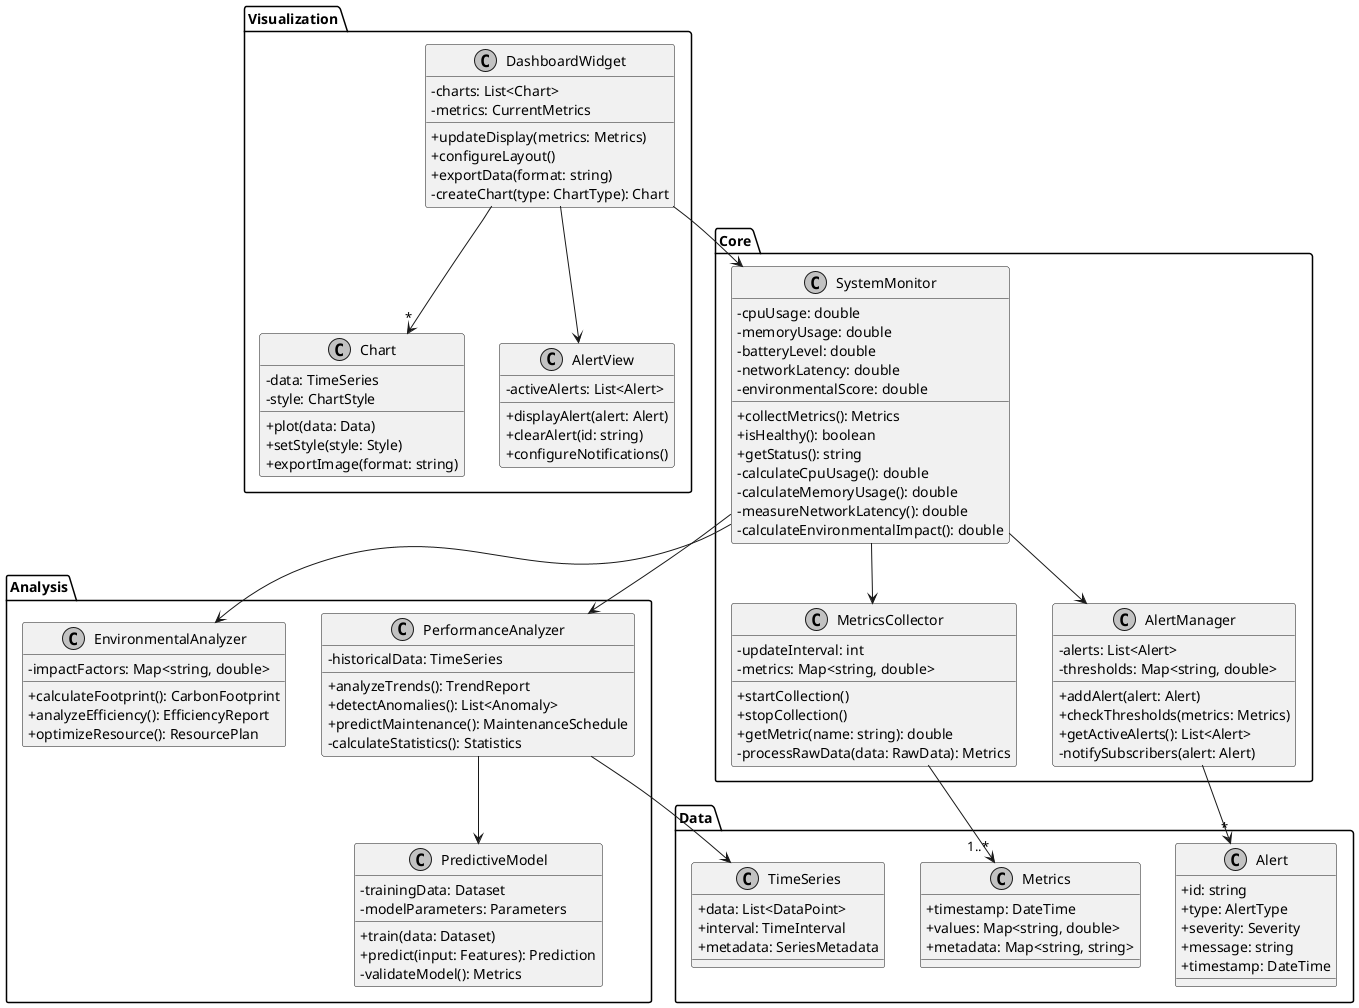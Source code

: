 @startuml EcoVehicle Monitoring System

' Style configurations
skinparam monochrome true
skinparam shadowing false
skinparam defaultFontName Arial
skinparam classAttributeIconSize 0

package "Core" {
    class SystemMonitor {
        - cpuUsage: double
        - memoryUsage: double
        - batteryLevel: double
        - networkLatency: double
        - environmentalScore: double
        + collectMetrics(): Metrics
        + isHealthy(): boolean
        + getStatus(): string
        - calculateCpuUsage(): double
        - calculateMemoryUsage(): double
        - measureNetworkLatency(): double
        - calculateEnvironmentalImpact(): double
    }

    class MetricsCollector {
        - updateInterval: int
        - metrics: Map<string, double>
        + startCollection()
        + stopCollection()
        + getMetric(name: string): double
        - processRawData(data: RawData): Metrics
    }

    class AlertManager {
        - alerts: List<Alert>
        - thresholds: Map<string, double>
        + addAlert(alert: Alert)
        + checkThresholds(metrics: Metrics)
        + getActiveAlerts(): List<Alert>
        - notifySubscribers(alert: Alert)
    }
}

package "Analysis" {
    class PerformanceAnalyzer {
        - historicalData: TimeSeries
        + analyzeTrends(): TrendReport
        + detectAnomalies(): List<Anomaly>
        + predictMaintenance(): MaintenanceSchedule
        - calculateStatistics(): Statistics
    }

    class EnvironmentalAnalyzer {
        - impactFactors: Map<string, double>
        + calculateFootprint(): CarbonFootprint
        + analyzeEfficiency(): EfficiencyReport
        + optimizeResource(): ResourcePlan
    }

    class PredictiveModel {
        - trainingData: Dataset
        - modelParameters: Parameters
        + train(data: Dataset)
        + predict(input: Features): Prediction
        - validateModel(): Metrics
    }
}

package "Visualization" {
    class DashboardWidget {
        - charts: List<Chart>
        - metrics: CurrentMetrics
        + updateDisplay(metrics: Metrics)
        + configureLayout()
        + exportData(format: string)
        - createChart(type: ChartType): Chart
    }

    class Chart {
        - data: TimeSeries
        - style: ChartStyle
        + plot(data: Data)
        + setStyle(style: Style)
        + exportImage(format: string)
    }

    class AlertView {
        - activeAlerts: List<Alert>
        + displayAlert(alert: Alert)
        + clearAlert(id: string)
        + configureNotifications()
    }
}

package "Data" {
    class Metrics {
        + timestamp: DateTime
        + values: Map<string, double>
        + metadata: Map<string, string>
    }

    class Alert {
        + id: string
        + type: AlertType
        + severity: Severity
        + message: string
        + timestamp: DateTime
    }

    class TimeSeries {
        + data: List<DataPoint>
        + interval: TimeInterval
        + metadata: SeriesMetadata
    }
}

' Relationships
SystemMonitor --> MetricsCollector
SystemMonitor --> AlertManager
SystemMonitor --> PerformanceAnalyzer
SystemMonitor --> EnvironmentalAnalyzer

MetricsCollector --> "1..*" Metrics
AlertManager --> "*" Alert
PerformanceAnalyzer --> PredictiveModel
PerformanceAnalyzer --> TimeSeries

DashboardWidget --> "*" Chart
DashboardWidget --> AlertView
DashboardWidget --> SystemMonitor

@enduml
